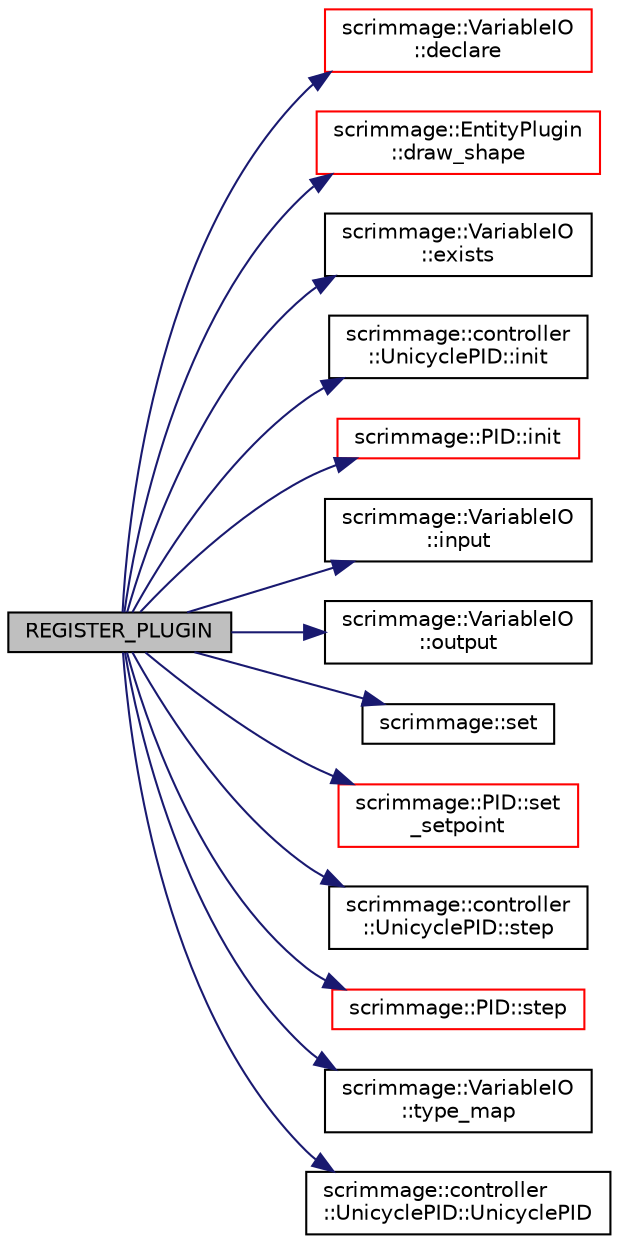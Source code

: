 digraph "REGISTER_PLUGIN"
{
 // LATEX_PDF_SIZE
  edge [fontname="Helvetica",fontsize="10",labelfontname="Helvetica",labelfontsize="10"];
  node [fontname="Helvetica",fontsize="10",shape=record];
  rankdir="LR";
  Node1 [label="REGISTER_PLUGIN",height=0.2,width=0.4,color="black", fillcolor="grey75", style="filled", fontcolor="black",tooltip=" "];
  Node1 -> Node2 [color="midnightblue",fontsize="10",style="solid",fontname="Helvetica"];
  Node2 [label="scrimmage::VariableIO\l::declare",height=0.2,width=0.4,color="red", fillcolor="white", style="filled",URL="$classscrimmage_1_1VariableIO.html#a17480737fb5915e676286816fee2412e",tooltip=" "];
  Node1 -> Node5 [color="midnightblue",fontsize="10",style="solid",fontname="Helvetica"];
  Node5 [label="scrimmage::EntityPlugin\l::draw_shape",height=0.2,width=0.4,color="red", fillcolor="white", style="filled",URL="$classscrimmage_1_1EntityPlugin.html#ab2476217710e16f4965f9c9432726098",tooltip=" "];
  Node1 -> Node7 [color="midnightblue",fontsize="10",style="solid",fontname="Helvetica"];
  Node7 [label="scrimmage::VariableIO\l::exists",height=0.2,width=0.4,color="black", fillcolor="white", style="filled",URL="$classscrimmage_1_1VariableIO.html#a3e2b56ff4410b97e964904696f07fadf",tooltip=" "];
  Node1 -> Node8 [color="midnightblue",fontsize="10",style="solid",fontname="Helvetica"];
  Node8 [label="scrimmage::controller\l::UnicyclePID::init",height=0.2,width=0.4,color="black", fillcolor="white", style="filled",URL="$classscrimmage_1_1controller_1_1UnicyclePID.html#ad449848a5deedd389f5c9496f5163518",tooltip=" "];
  Node1 -> Node9 [color="midnightblue",fontsize="10",style="solid",fontname="Helvetica"];
  Node9 [label="scrimmage::PID::init",height=0.2,width=0.4,color="red", fillcolor="white", style="filled",URL="$classscrimmage_1_1PID.html#af0dfdaf6faa01780bec02a2f1605ce0c",tooltip=" "];
  Node1 -> Node19 [color="midnightblue",fontsize="10",style="solid",fontname="Helvetica"];
  Node19 [label="scrimmage::VariableIO\l::input",height=0.2,width=0.4,color="black", fillcolor="white", style="filled",URL="$classscrimmage_1_1VariableIO.html#a33f3e84630b1ba1839f8c9e0f4ecf46c",tooltip=" "];
  Node1 -> Node20 [color="midnightblue",fontsize="10",style="solid",fontname="Helvetica"];
  Node20 [label="scrimmage::VariableIO\l::output",height=0.2,width=0.4,color="black", fillcolor="white", style="filled",URL="$classscrimmage_1_1VariableIO.html#a06635f8f0f60b68ea70bae0f687480b7",tooltip=" "];
  Node1 -> Node21 [color="midnightblue",fontsize="10",style="solid",fontname="Helvetica"];
  Node21 [label="scrimmage::set",height=0.2,width=0.4,color="black", fillcolor="white", style="filled",URL="$namespacescrimmage.html#ac1591b2fb35ea3f61b2e6dcee5a04846",tooltip=" "];
  Node1 -> Node22 [color="midnightblue",fontsize="10",style="solid",fontname="Helvetica"];
  Node22 [label="scrimmage::PID::set\l_setpoint",height=0.2,width=0.4,color="red", fillcolor="white", style="filled",URL="$classscrimmage_1_1PID.html#a464c074ecb43e3ab40e76466b9d7e044",tooltip=" "];
  Node1 -> Node24 [color="midnightblue",fontsize="10",style="solid",fontname="Helvetica"];
  Node24 [label="scrimmage::controller\l::UnicyclePID::step",height=0.2,width=0.4,color="black", fillcolor="white", style="filled",URL="$classscrimmage_1_1controller_1_1UnicyclePID.html#abcfbf9211ecb5a3cfba2357a9564cf52",tooltip=" "];
  Node1 -> Node25 [color="midnightblue",fontsize="10",style="solid",fontname="Helvetica"];
  Node25 [label="scrimmage::PID::step",height=0.2,width=0.4,color="red", fillcolor="white", style="filled",URL="$classscrimmage_1_1PID.html#afffffbed0d99e3bf8449b37a97b7a0b3",tooltip=" "];
  Node1 -> Node29 [color="midnightblue",fontsize="10",style="solid",fontname="Helvetica"];
  Node29 [label="scrimmage::VariableIO\l::type_map",height=0.2,width=0.4,color="black", fillcolor="white", style="filled",URL="$classscrimmage_1_1VariableIO.html#aa8590f1fee4e18f6233a5337216be636",tooltip=" "];
  Node1 -> Node30 [color="midnightblue",fontsize="10",style="solid",fontname="Helvetica"];
  Node30 [label="scrimmage::controller\l::UnicyclePID::UnicyclePID",height=0.2,width=0.4,color="black", fillcolor="white", style="filled",URL="$classscrimmage_1_1controller_1_1UnicyclePID.html#a1ab98a2a67400ed37c80f7bed2373687",tooltip=" "];
}
